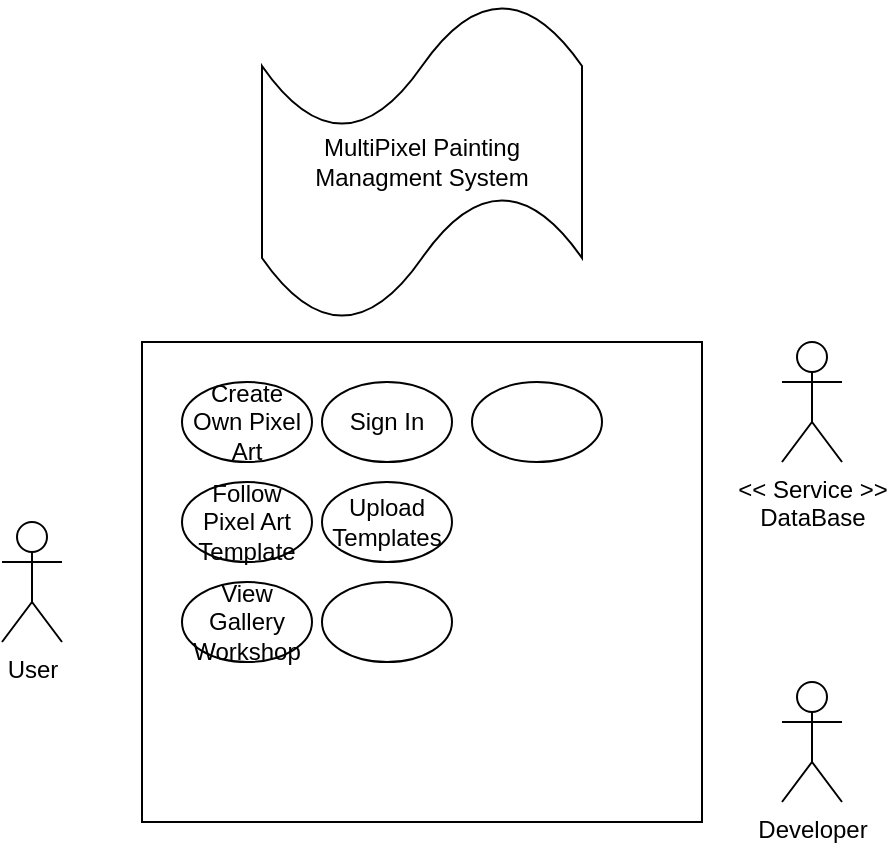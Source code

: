 <mxfile version="23.1.5" type="github">
  <diagram name="Page-1" id="jeJ270xwHgytrX2s15NY">
    <mxGraphModel dx="1050" dy="522" grid="1" gridSize="10" guides="1" tooltips="1" connect="1" arrows="1" fold="1" page="1" pageScale="1" pageWidth="850" pageHeight="1100" math="0" shadow="0">
      <root>
        <mxCell id="0" />
        <mxCell id="1" parent="0" />
        <mxCell id="BMyO0idb_BcNORoN5nzz-1" value="" style="rounded=0;whiteSpace=wrap;html=1;" vertex="1" parent="1">
          <mxGeometry x="260" y="170" width="280" height="240" as="geometry" />
        </mxCell>
        <mxCell id="BMyO0idb_BcNORoN5nzz-2" value="User" style="shape=umlActor;verticalLabelPosition=bottom;verticalAlign=top;html=1;outlineConnect=0;" vertex="1" parent="1">
          <mxGeometry x="190" y="260" width="30" height="60" as="geometry" />
        </mxCell>
        <mxCell id="BMyO0idb_BcNORoN5nzz-3" value="&amp;lt;&amp;lt; Service &amp;gt;&amp;gt;&lt;br&gt;DataBase&lt;div&gt;&lt;br/&gt;&lt;/div&gt;" style="shape=umlActor;verticalLabelPosition=bottom;verticalAlign=top;html=1;outlineConnect=0;" vertex="1" parent="1">
          <mxGeometry x="580" y="170" width="30" height="60" as="geometry" />
        </mxCell>
        <mxCell id="BMyO0idb_BcNORoN5nzz-4" value="Developer" style="shape=umlActor;verticalLabelPosition=bottom;verticalAlign=top;html=1;outlineConnect=0;" vertex="1" parent="1">
          <mxGeometry x="580" y="340" width="30" height="60" as="geometry" />
        </mxCell>
        <mxCell id="BMyO0idb_BcNORoN5nzz-5" value="MultiPixel Painting Managment System" style="shape=tape;whiteSpace=wrap;html=1;" vertex="1" parent="1">
          <mxGeometry x="320" width="160" height="160" as="geometry" />
        </mxCell>
        <mxCell id="BMyO0idb_BcNORoN5nzz-10" value="Create Own Pixel Art" style="ellipse;whiteSpace=wrap;html=1;" vertex="1" parent="1">
          <mxGeometry x="280" y="190" width="65" height="40" as="geometry" />
        </mxCell>
        <mxCell id="BMyO0idb_BcNORoN5nzz-11" value="Follow Pixel Art Template" style="ellipse;whiteSpace=wrap;html=1;" vertex="1" parent="1">
          <mxGeometry x="280" y="240" width="65" height="40" as="geometry" />
        </mxCell>
        <mxCell id="BMyO0idb_BcNORoN5nzz-12" value="Sign In" style="ellipse;whiteSpace=wrap;html=1;" vertex="1" parent="1">
          <mxGeometry x="350" y="190" width="65" height="40" as="geometry" />
        </mxCell>
        <mxCell id="BMyO0idb_BcNORoN5nzz-13" value="" style="ellipse;whiteSpace=wrap;html=1;" vertex="1" parent="1">
          <mxGeometry x="350" y="290" width="65" height="40" as="geometry" />
        </mxCell>
        <mxCell id="BMyO0idb_BcNORoN5nzz-15" value="" style="ellipse;whiteSpace=wrap;html=1;" vertex="1" parent="1">
          <mxGeometry x="425" y="190" width="65" height="40" as="geometry" />
        </mxCell>
        <mxCell id="BMyO0idb_BcNORoN5nzz-16" value="View Gallery Workshop" style="ellipse;whiteSpace=wrap;html=1;" vertex="1" parent="1">
          <mxGeometry x="280" y="290" width="65" height="40" as="geometry" />
        </mxCell>
        <mxCell id="BMyO0idb_BcNORoN5nzz-17" value="Upload Templates" style="ellipse;whiteSpace=wrap;html=1;" vertex="1" parent="1">
          <mxGeometry x="350" y="240" width="65" height="40" as="geometry" />
        </mxCell>
      </root>
    </mxGraphModel>
  </diagram>
</mxfile>
